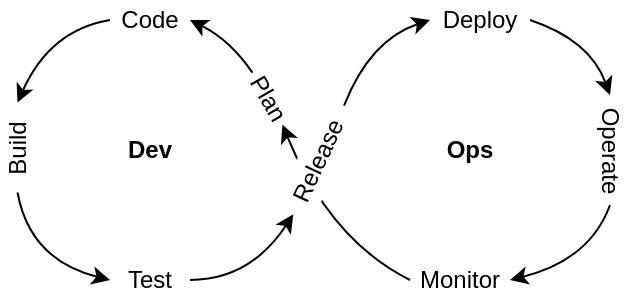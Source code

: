 <mxfile version="24.4.13" type="dropbox">
  <diagram name="Page-1" id="1tmojmHbhIX29bXTTsRL">
    <mxGraphModel dx="661" dy="434" grid="1" gridSize="10" guides="1" tooltips="1" connect="1" arrows="1" fold="1" page="1" pageScale="1" pageWidth="850" pageHeight="1100" math="0" shadow="0">
      <root>
        <mxCell id="0" />
        <mxCell id="1" parent="0" />
        <mxCell id="RlneAtPh-WXHBkzfn9EB-23" value="" style="endArrow=classic;html=1;rounded=0;curved=1;exitX=0;exitY=0.5;exitDx=0;exitDy=0;entryX=1;entryY=0.5;entryDx=0;entryDy=0;" edge="1" parent="1" source="RlneAtPh-WXHBkzfn9EB-10" target="RlneAtPh-WXHBkzfn9EB-8">
          <mxGeometry width="50" height="50" relative="1" as="geometry">
            <mxPoint x="400" y="320" as="sourcePoint" />
            <mxPoint x="450" y="270" as="targetPoint" />
            <Array as="points">
              <mxPoint x="380" y="310" />
            </Array>
          </mxGeometry>
        </mxCell>
        <mxCell id="RlneAtPh-WXHBkzfn9EB-1" value="&lt;b&gt;Dev&lt;/b&gt;" style="text;html=1;align=center;verticalAlign=middle;whiteSpace=wrap;rounded=0;" vertex="1" parent="1">
          <mxGeometry x="260" y="250" width="60" height="30" as="geometry" />
        </mxCell>
        <mxCell id="RlneAtPh-WXHBkzfn9EB-2" value="Code" style="text;html=1;align=center;verticalAlign=middle;whiteSpace=wrap;rounded=0;" vertex="1" parent="1">
          <mxGeometry x="270" y="190" width="40" height="20" as="geometry" />
        </mxCell>
        <mxCell id="RlneAtPh-WXHBkzfn9EB-3" value="Build" style="text;html=1;align=center;verticalAlign=middle;whiteSpace=wrap;rounded=0;rotation=-90;" vertex="1" parent="1">
          <mxGeometry x="201.25" y="255" width="45" height="17.5" as="geometry" />
        </mxCell>
        <mxCell id="RlneAtPh-WXHBkzfn9EB-4" value="Test" style="text;html=1;align=center;verticalAlign=middle;whiteSpace=wrap;rounded=0;" vertex="1" parent="1">
          <mxGeometry x="270" y="320" width="40" height="20" as="geometry" />
        </mxCell>
        <mxCell id="RlneAtPh-WXHBkzfn9EB-6" value="&lt;b&gt;Ops&lt;/b&gt;" style="text;html=1;align=center;verticalAlign=middle;whiteSpace=wrap;rounded=0;" vertex="1" parent="1">
          <mxGeometry x="420" y="250" width="60" height="30" as="geometry" />
        </mxCell>
        <mxCell id="RlneAtPh-WXHBkzfn9EB-7" value="Release" style="text;html=1;align=center;verticalAlign=middle;whiteSpace=wrap;rounded=0;rotation=-65;fillColor=default;" vertex="1" parent="1">
          <mxGeometry x="344.33" y="260" width="60" height="20" as="geometry" />
        </mxCell>
        <mxCell id="RlneAtPh-WXHBkzfn9EB-8" value="Plan" style="text;html=1;align=center;verticalAlign=middle;whiteSpace=wrap;rounded=0;rotation=60;" vertex="1" parent="1">
          <mxGeometry x="333.7" y="228.58" width="30" height="21.42" as="geometry" />
        </mxCell>
        <mxCell id="RlneAtPh-WXHBkzfn9EB-9" value="Deploy" style="text;html=1;align=center;verticalAlign=middle;whiteSpace=wrap;rounded=0;" vertex="1" parent="1">
          <mxGeometry x="430" y="190" width="50" height="20" as="geometry" />
        </mxCell>
        <mxCell id="RlneAtPh-WXHBkzfn9EB-10" value="Monitor" style="text;html=1;align=center;verticalAlign=middle;whiteSpace=wrap;rounded=0;" vertex="1" parent="1">
          <mxGeometry x="420" y="320" width="50" height="20" as="geometry" />
        </mxCell>
        <mxCell id="RlneAtPh-WXHBkzfn9EB-11" value="Operate" style="text;html=1;align=center;verticalAlign=middle;whiteSpace=wrap;rounded=0;rotation=90;" vertex="1" parent="1">
          <mxGeometry x="492.5" y="255" width="55" height="20" as="geometry" />
        </mxCell>
        <mxCell id="RlneAtPh-WXHBkzfn9EB-15" value="" style="endArrow=classic;html=1;rounded=0;exitX=1;exitY=0.5;exitDx=0;exitDy=0;curved=1;entryX=0;entryY=0.5;entryDx=0;entryDy=0;" edge="1" parent="1" source="RlneAtPh-WXHBkzfn9EB-9" target="RlneAtPh-WXHBkzfn9EB-11">
          <mxGeometry width="50" height="50" relative="1" as="geometry">
            <mxPoint x="490" y="190" as="sourcePoint" />
            <mxPoint x="510" y="230" as="targetPoint" />
            <Array as="points">
              <mxPoint x="510" y="210" />
            </Array>
          </mxGeometry>
        </mxCell>
        <mxCell id="RlneAtPh-WXHBkzfn9EB-16" value="" style="endArrow=classic;html=1;rounded=0;exitX=1;exitY=0.5;exitDx=0;exitDy=0;curved=1;entryX=1;entryY=0.5;entryDx=0;entryDy=0;" edge="1" parent="1" source="RlneAtPh-WXHBkzfn9EB-11" target="RlneAtPh-WXHBkzfn9EB-10">
          <mxGeometry width="50" height="50" relative="1" as="geometry">
            <mxPoint x="510" y="355" as="sourcePoint" />
            <mxPoint x="470" y="320" as="targetPoint" />
            <Array as="points">
              <mxPoint x="510" y="320" />
            </Array>
          </mxGeometry>
        </mxCell>
        <mxCell id="RlneAtPh-WXHBkzfn9EB-17" value="" style="endArrow=classic;html=1;rounded=0;entryX=1;entryY=0.5;entryDx=0;entryDy=0;curved=1;exitX=0;exitY=0.5;exitDx=0;exitDy=0;" edge="1" parent="1" source="RlneAtPh-WXHBkzfn9EB-2" target="RlneAtPh-WXHBkzfn9EB-3">
          <mxGeometry width="50" height="50" relative="1" as="geometry">
            <mxPoint x="270" y="210" as="sourcePoint" />
            <mxPoint x="320" y="160" as="targetPoint" />
            <Array as="points">
              <mxPoint x="240" y="205" />
            </Array>
          </mxGeometry>
        </mxCell>
        <mxCell id="RlneAtPh-WXHBkzfn9EB-18" value="" style="endArrow=classic;html=1;rounded=0;entryX=0;entryY=0.5;entryDx=0;entryDy=0;curved=1;exitX=0;exitY=0.5;exitDx=0;exitDy=0;" edge="1" parent="1" source="RlneAtPh-WXHBkzfn9EB-3" target="RlneAtPh-WXHBkzfn9EB-4">
          <mxGeometry width="50" height="50" relative="1" as="geometry">
            <mxPoint x="230" y="290" as="sourcePoint" />
            <mxPoint x="190" y="320" as="targetPoint" />
            <Array as="points">
              <mxPoint x="230" y="320" />
            </Array>
          </mxGeometry>
        </mxCell>
        <mxCell id="RlneAtPh-WXHBkzfn9EB-19" value="" style="endArrow=classic;html=1;rounded=0;exitX=1;exitY=0.5;exitDx=0;exitDy=0;curved=1;entryX=0;entryY=0.5;entryDx=0;entryDy=0;" edge="1" parent="1" source="RlneAtPh-WXHBkzfn9EB-4" target="RlneAtPh-WXHBkzfn9EB-7">
          <mxGeometry width="50" height="50" relative="1" as="geometry">
            <mxPoint x="440" y="310" as="sourcePoint" />
            <mxPoint x="490" y="260" as="targetPoint" />
            <Array as="points">
              <mxPoint x="340" y="330" />
            </Array>
          </mxGeometry>
        </mxCell>
        <mxCell id="RlneAtPh-WXHBkzfn9EB-20" value="" style="endArrow=classic;html=1;rounded=0;entryX=0;entryY=0.5;entryDx=0;entryDy=0;curved=1;exitX=1;exitY=0.5;exitDx=0;exitDy=0;" edge="1" parent="1" source="RlneAtPh-WXHBkzfn9EB-7" target="RlneAtPh-WXHBkzfn9EB-9">
          <mxGeometry width="50" height="50" relative="1" as="geometry">
            <mxPoint x="390" y="250" as="sourcePoint" />
            <mxPoint x="440" y="202.5" as="targetPoint" />
            <Array as="points">
              <mxPoint x="400" y="210" />
            </Array>
          </mxGeometry>
        </mxCell>
        <mxCell id="RlneAtPh-WXHBkzfn9EB-22" value="" style="endArrow=classic;html=1;rounded=0;curved=1;entryX=1;entryY=0.5;entryDx=0;entryDy=0;exitX=0;exitY=0.5;exitDx=0;exitDy=0;" edge="1" parent="1" source="RlneAtPh-WXHBkzfn9EB-8" target="RlneAtPh-WXHBkzfn9EB-2">
          <mxGeometry width="50" height="50" relative="1" as="geometry">
            <mxPoint x="330" y="220" as="sourcePoint" />
            <mxPoint x="380" y="170" as="targetPoint" />
            <Array as="points">
              <mxPoint x="330" y="210" />
            </Array>
          </mxGeometry>
        </mxCell>
      </root>
    </mxGraphModel>
  </diagram>
</mxfile>

